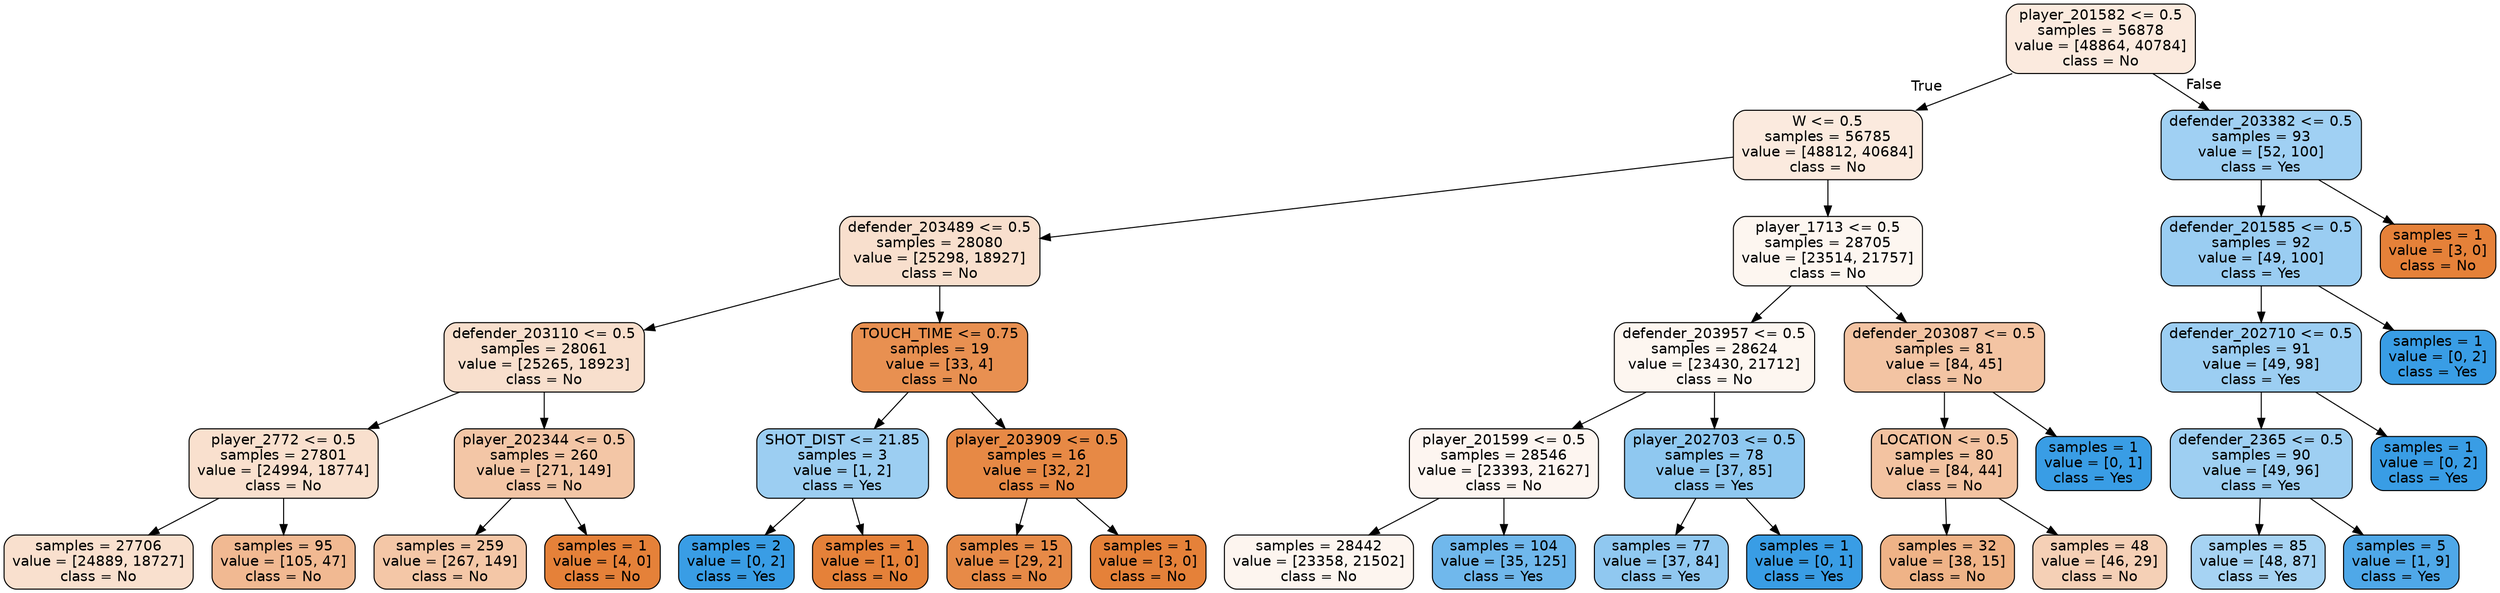digraph Tree {
node [shape=box, style="filled, rounded", color="black", fontname=helvetica] ;
edge [fontname=helvetica] ;
0 [label="player_201582 <= 0.5\nsamples = 56878\nvalue = [48864, 40784]\nclass = No", fillcolor="#fbeade"] ;
1 [label="W <= 0.5\nsamples = 56785\nvalue = [48812, 40684]\nclass = No", fillcolor="#fbeade"] ;
0 -> 1 [labeldistance=2.5, labelangle=45, headlabel="True"] ;
2 [label="defender_203489 <= 0.5\nsamples = 28080\nvalue = [25298, 18927]\nclass = No", fillcolor="#f8dfcd"] ;
1 -> 2 ;
3 [label="defender_203110 <= 0.5\nsamples = 28061\nvalue = [25265, 18923]\nclass = No", fillcolor="#f8dfcd"] ;
2 -> 3 ;
4 [label="player_2772 <= 0.5\nsamples = 27801\nvalue = [24994, 18774]\nclass = No", fillcolor="#f9e0ce"] ;
3 -> 4 ;
5 [label="samples = 27706\nvalue = [24889, 18727]\nclass = No", fillcolor="#f9e0ce"] ;
4 -> 5 ;
6 [label="samples = 95\nvalue = [105, 47]\nclass = No", fillcolor="#f1b992"] ;
4 -> 6 ;
7 [label="player_202344 <= 0.5\nsamples = 260\nvalue = [271, 149]\nclass = No", fillcolor="#f3c6a6"] ;
3 -> 7 ;
8 [label="samples = 259\nvalue = [267, 149]\nclass = No", fillcolor="#f4c7a7"] ;
7 -> 8 ;
9 [label="samples = 1\nvalue = [4, 0]\nclass = No", fillcolor="#e58139"] ;
7 -> 9 ;
10 [label="TOUCH_TIME <= 0.75\nsamples = 19\nvalue = [33, 4]\nclass = No", fillcolor="#e89051"] ;
2 -> 10 ;
11 [label="SHOT_DIST <= 21.85\nsamples = 3\nvalue = [1, 2]\nclass = Yes", fillcolor="#9ccef2"] ;
10 -> 11 ;
12 [label="samples = 2\nvalue = [0, 2]\nclass = Yes", fillcolor="#399de5"] ;
11 -> 12 ;
13 [label="samples = 1\nvalue = [1, 0]\nclass = No", fillcolor="#e58139"] ;
11 -> 13 ;
14 [label="player_203909 <= 0.5\nsamples = 16\nvalue = [32, 2]\nclass = No", fillcolor="#e78945"] ;
10 -> 14 ;
15 [label="samples = 15\nvalue = [29, 2]\nclass = No", fillcolor="#e78a47"] ;
14 -> 15 ;
16 [label="samples = 1\nvalue = [3, 0]\nclass = No", fillcolor="#e58139"] ;
14 -> 16 ;
17 [label="player_1713 <= 0.5\nsamples = 28705\nvalue = [23514, 21757]\nclass = No", fillcolor="#fdf6f0"] ;
1 -> 17 ;
18 [label="defender_203957 <= 0.5\nsamples = 28624\nvalue = [23430, 21712]\nclass = No", fillcolor="#fdf6f0"] ;
17 -> 18 ;
19 [label="player_201599 <= 0.5\nsamples = 28546\nvalue = [23393, 21627]\nclass = No", fillcolor="#fdf5f0"] ;
18 -> 19 ;
20 [label="samples = 28442\nvalue = [23358, 21502]\nclass = No", fillcolor="#fdf5ef"] ;
19 -> 20 ;
21 [label="samples = 104\nvalue = [35, 125]\nclass = Yes", fillcolor="#70b8ec"] ;
19 -> 21 ;
22 [label="player_202703 <= 0.5\nsamples = 78\nvalue = [37, 85]\nclass = Yes", fillcolor="#8fc8f0"] ;
18 -> 22 ;
23 [label="samples = 77\nvalue = [37, 84]\nclass = Yes", fillcolor="#90c8f0"] ;
22 -> 23 ;
24 [label="samples = 1\nvalue = [0, 1]\nclass = Yes", fillcolor="#399de5"] ;
22 -> 24 ;
25 [label="defender_203087 <= 0.5\nsamples = 81\nvalue = [84, 45]\nclass = No", fillcolor="#f3c4a3"] ;
17 -> 25 ;
26 [label="LOCATION <= 0.5\nsamples = 80\nvalue = [84, 44]\nclass = No", fillcolor="#f3c3a1"] ;
25 -> 26 ;
27 [label="samples = 32\nvalue = [38, 15]\nclass = No", fillcolor="#efb387"] ;
26 -> 27 ;
28 [label="samples = 48\nvalue = [46, 29]\nclass = No", fillcolor="#f5d0b6"] ;
26 -> 28 ;
29 [label="samples = 1\nvalue = [0, 1]\nclass = Yes", fillcolor="#399de5"] ;
25 -> 29 ;
30 [label="defender_203382 <= 0.5\nsamples = 93\nvalue = [52, 100]\nclass = Yes", fillcolor="#a0d0f3"] ;
0 -> 30 [labeldistance=2.5, labelangle=-45, headlabel="False"] ;
31 [label="defender_201585 <= 0.5\nsamples = 92\nvalue = [49, 100]\nclass = Yes", fillcolor="#9acdf2"] ;
30 -> 31 ;
32 [label="defender_202710 <= 0.5\nsamples = 91\nvalue = [49, 98]\nclass = Yes", fillcolor="#9ccef2"] ;
31 -> 32 ;
33 [label="defender_2365 <= 0.5\nsamples = 90\nvalue = [49, 96]\nclass = Yes", fillcolor="#9ecff2"] ;
32 -> 33 ;
34 [label="samples = 85\nvalue = [48, 87]\nclass = Yes", fillcolor="#a6d3f3"] ;
33 -> 34 ;
35 [label="samples = 5\nvalue = [1, 9]\nclass = Yes", fillcolor="#4fa8e8"] ;
33 -> 35 ;
36 [label="samples = 1\nvalue = [0, 2]\nclass = Yes", fillcolor="#399de5"] ;
32 -> 36 ;
37 [label="samples = 1\nvalue = [0, 2]\nclass = Yes", fillcolor="#399de5"] ;
31 -> 37 ;
38 [label="samples = 1\nvalue = [3, 0]\nclass = No", fillcolor="#e58139"] ;
30 -> 38 ;
}